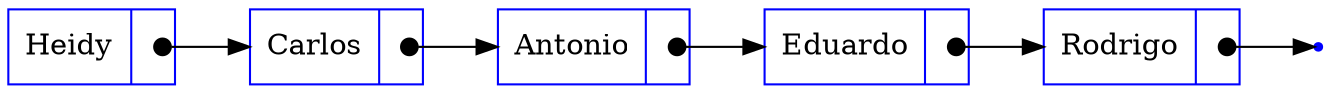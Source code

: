 digraph G {
rankdir=LR;
node [shape=record, color=blue]; 

node0 [label="{Heidy|<b>}"];
node1 [label="{Carlos|<b>}"];
node2 [label="{Antonio|<b>}"];
node3 [label="{Eduardo|<b>}"];
node4 [label="{Rodrigo|<b>}"];
node5 [shape=point];

node0:b:c -> node1:c [arrowtail=dot, dir=both,tailclip=false];
node1:b:c -> node2:c [arrowtail=dot, dir=both,tailclip=false];
node2:b:c -> node3:c [arrowtail=dot, dir=both,tailclip=false];
node3:b:c -> node4:c [arrowtail=dot, dir=both,tailclip=false];
node4:b:c -> node5:c [arrowtail=dot, dir=both,tailclip=false];

}

